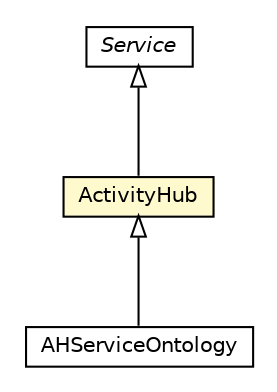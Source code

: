 #!/usr/local/bin/dot
#
# Class diagram 
# Generated by UMLGraph version R5_6-24-gf6e263 (http://www.umlgraph.org/)
#

digraph G {
	edge [fontname="Helvetica",fontsize=10,labelfontname="Helvetica",labelfontsize=10];
	node [fontname="Helvetica",fontsize=10,shape=plaintext];
	nodesep=0.25;
	ranksep=0.5;
	// org.universAAL.middleware.service.owl.Service
	c2044790 [label=<<table title="org.universAAL.middleware.service.owl.Service" border="0" cellborder="1" cellspacing="0" cellpadding="2" port="p" href="../../middleware/service/owl/Service.html">
		<tr><td><table border="0" cellspacing="0" cellpadding="1">
<tr><td align="center" balign="center"><font face="Helvetica-Oblique"> Service </font></td></tr>
		</table></td></tr>
		</table>>, URL="../../middleware/service/owl/Service.html", fontname="Helvetica", fontcolor="black", fontsize=10.0];
	// org.universAAL.ontology.activityhub.ActivityHub
	c2045182 [label=<<table title="org.universAAL.ontology.activityhub.ActivityHub" border="0" cellborder="1" cellspacing="0" cellpadding="2" port="p" bgcolor="lemonChiffon" href="./ActivityHub.html">
		<tr><td><table border="0" cellspacing="0" cellpadding="1">
<tr><td align="center" balign="center"> ActivityHub </td></tr>
		</table></td></tr>
		</table>>, URL="./ActivityHub.html", fontname="Helvetica", fontcolor="black", fontsize=10.0];
	// org.universAAL.lddi.exporter.activityhub.AHServiceOntology
	c2046096 [label=<<table title="org.universAAL.lddi.exporter.activityhub.AHServiceOntology" border="0" cellborder="1" cellspacing="0" cellpadding="2" port="p" href="../../lddi/exporter/activityhub/AHServiceOntology.html">
		<tr><td><table border="0" cellspacing="0" cellpadding="1">
<tr><td align="center" balign="center"> AHServiceOntology </td></tr>
		</table></td></tr>
		</table>>, URL="../../lddi/exporter/activityhub/AHServiceOntology.html", fontname="Helvetica", fontcolor="black", fontsize=10.0];
	//org.universAAL.ontology.activityhub.ActivityHub extends org.universAAL.middleware.service.owl.Service
	c2044790:p -> c2045182:p [dir=back,arrowtail=empty];
	//org.universAAL.lddi.exporter.activityhub.AHServiceOntology extends org.universAAL.ontology.activityhub.ActivityHub
	c2045182:p -> c2046096:p [dir=back,arrowtail=empty];
}

